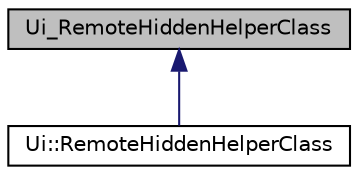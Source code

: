 digraph "Ui_RemoteHiddenHelperClass"
{
  edge [fontname="Helvetica",fontsize="10",labelfontname="Helvetica",labelfontsize="10"];
  node [fontname="Helvetica",fontsize="10",shape=record];
  Node0 [label="Ui_RemoteHiddenHelperClass",height=0.2,width=0.4,color="black", fillcolor="grey75", style="filled", fontcolor="black"];
  Node0 -> Node1 [dir="back",color="midnightblue",fontsize="10",style="solid"];
  Node1 [label="Ui::RemoteHiddenHelperClass",height=0.2,width=0.4,color="black", fillcolor="white", style="filled",URL="$class_ui_1_1_remote_hidden_helper_class.html"];
}
